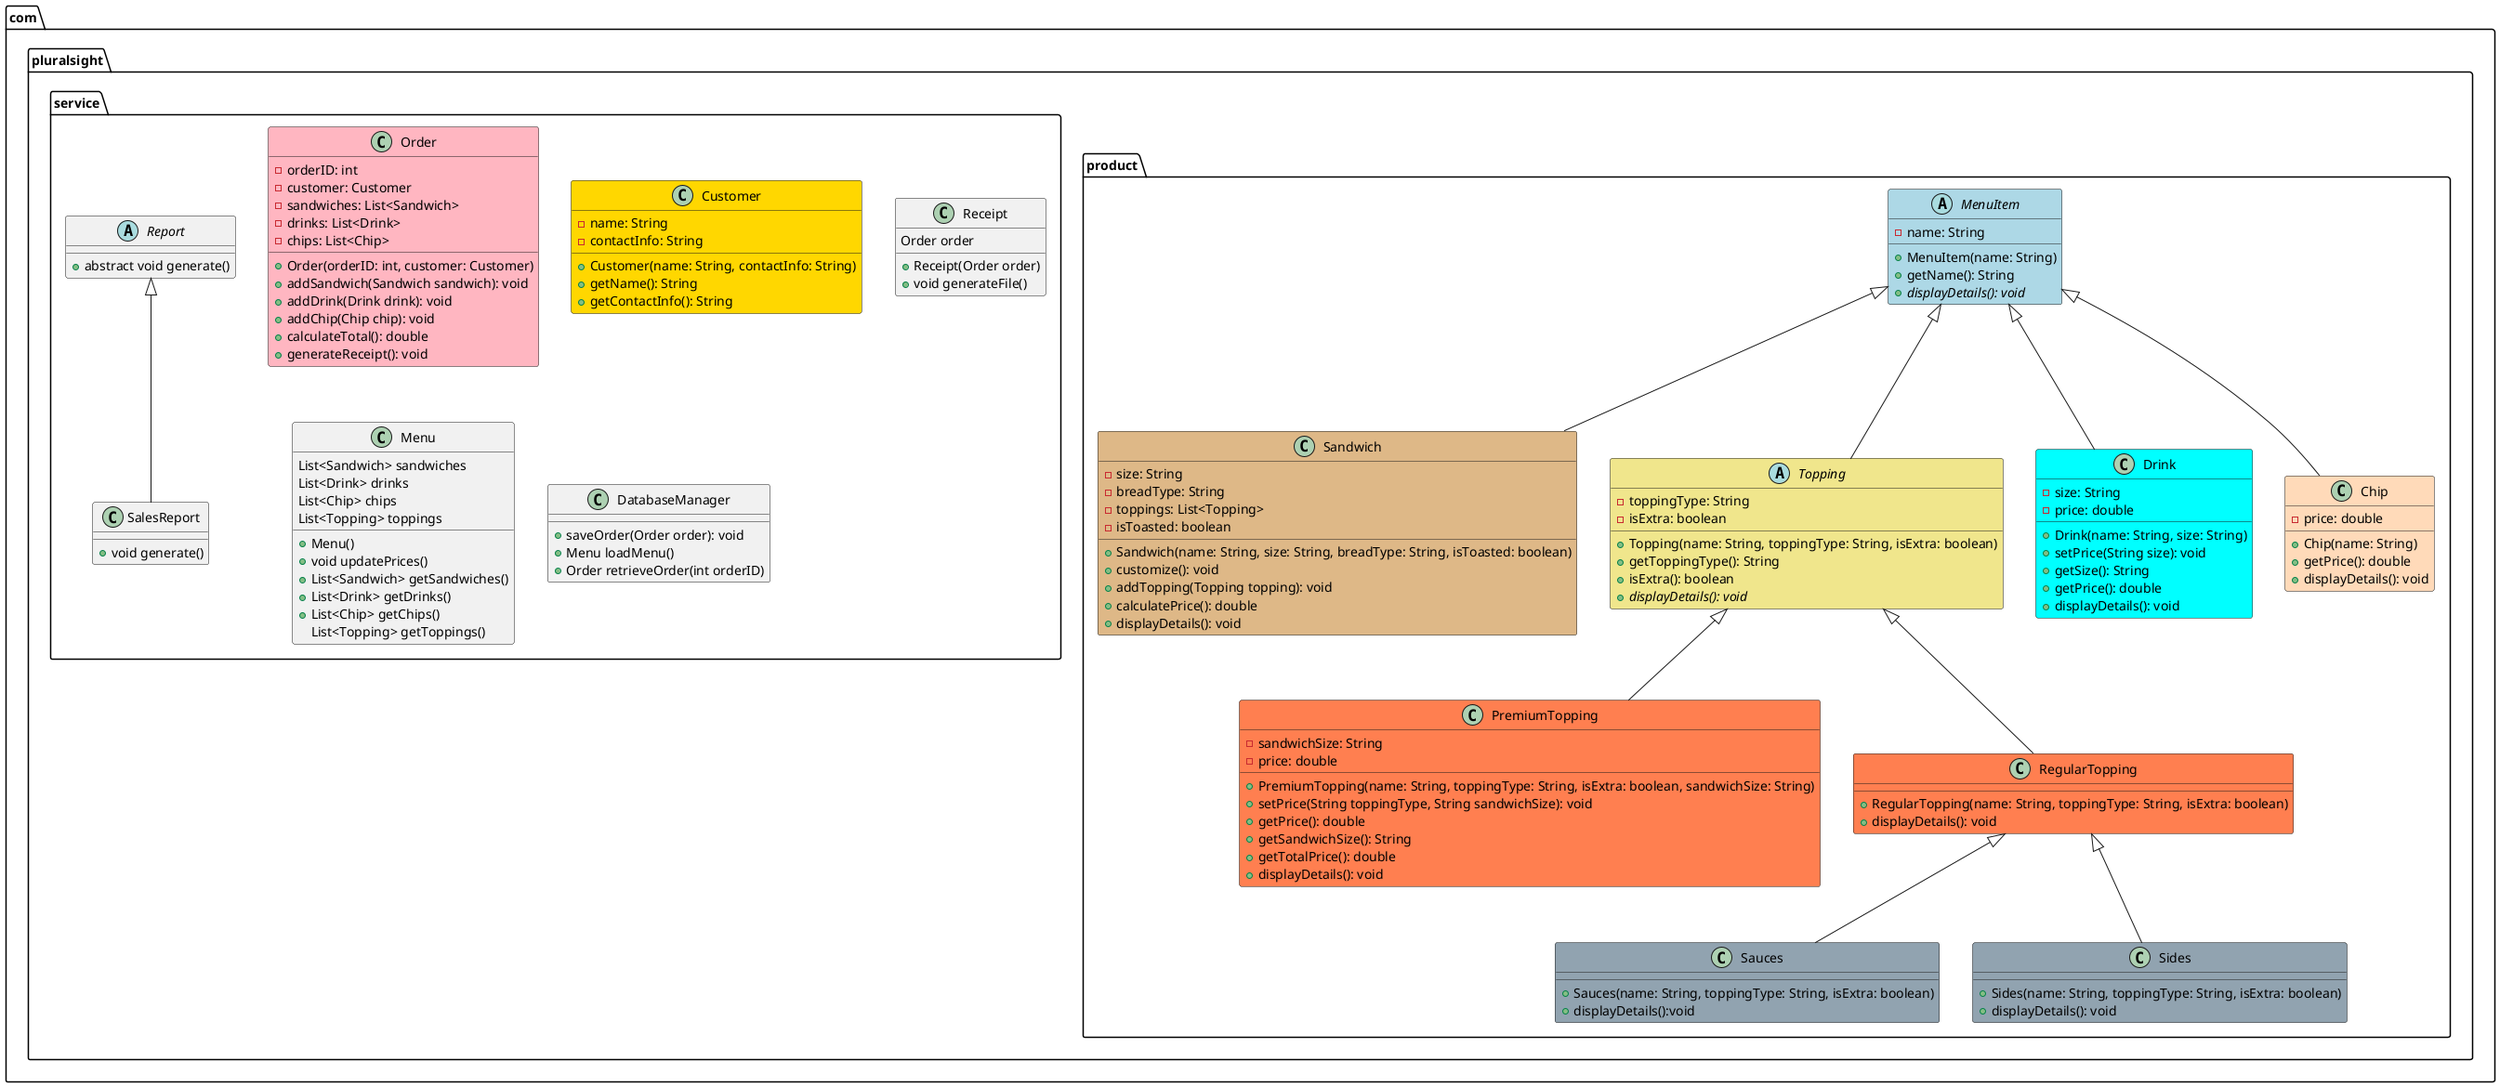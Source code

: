 @startuml
package com.pluralsight{

package com.pluralsight.product{

abstract class MenuItem #lightblue{
-name: String

+MenuItem(name: String)
+getName(): String
+{abstract} displayDetails(): void

}

class Sandwich #DEB887 extends MenuItem{
-size: String
-breadType: String
-toppings: List<Topping>
-isToasted: boolean

+Sandwich(name: String, size: String, breadType: String, isToasted: boolean)
+customize(): void
+addTopping(Topping topping): void
+calculatePrice(): double
+displayDetails(): void
}

abstract class Topping #F0E68C extends MenuItem {
-toppingType: String
-isExtra: boolean
+Topping(name: String, toppingType: String, isExtra: boolean)
+getToppingType(): String
+isExtra(): boolean
+{abstract} displayDetails(): void
}

class Drink #00FFFF extends MenuItem {
-size: String
-price: double

+Drink(name: String, size: String)
+setPrice(String size): void
+getSize(): String
+getPrice(): double
+displayDetails(): void
}

class Chip #FFDAB9 extends MenuItem {
-price: double

+Chip(name: String)
+getPrice(): double
+displayDetails(): void
}


class PremiumTopping #FF7F50 extends Topping {
-sandwichSize: String
-price: double
+PremiumTopping(name: String, toppingType: String, isExtra: boolean, sandwichSize: String)
+setPrice(String toppingType, String sandwichSize): void
+getPrice(): double
+getSandwichSize(): String
+getTotalPrice(): double
+displayDetails(): void
}

class RegularTopping #FF7F50 extends Topping {
+RegularTopping(name: String, toppingType: String, isExtra: boolean)
+displayDetails(): void
}

class Sauces #91A3B0 extends RegularTopping{

+Sauces(name: String, toppingType: String, isExtra: boolean)
+displayDetails():void

}

class Sides #91A3B0 extends RegularTopping{

+Sides(name: String, toppingType: String, isExtra: boolean)
+displayDetails(): void
}


}

package com.pluralsight.service{

class Order #FFB6C1 {
-orderID: int
-customer: Customer
-sandwiches: List<Sandwich>
-drinks: List<Drink>
-chips: List<Chip>

+Order(orderID: int, customer: Customer)
+addSandwich(Sandwich sandwich): void
+addDrink(Drink drink): void
+addChip(Chip chip): void
+calculateTotal(): double
+generateReceipt(): void
}

class Customer #FFD700{
-name: String
-contactInfo: String

+Customer(name: String, contactInfo: String)
+getName(): String
+getContactInfo(): String
}

abstract class Report {
+abstract void generate()
}


class Receipt {
Order order

+Receipt(Order order)
+void generateFile()
}

class SalesReport extends Report {
+void generate()
}

class Menu {
List<Sandwich> sandwiches
List<Drink> drinks
List<Chip> chips
List<Topping> toppings

+ Menu()
+void updatePrices()
+List<Sandwich> getSandwiches()
+List<Drink> getDrinks()
+List<Chip> getChips()
List<Topping> getToppings()
}

class DatabaseManager {
+saveOrder(Order order): void
+Menu loadMenu()
+Order retrieveOrder(int orderID)
}


}

}


@enduml
